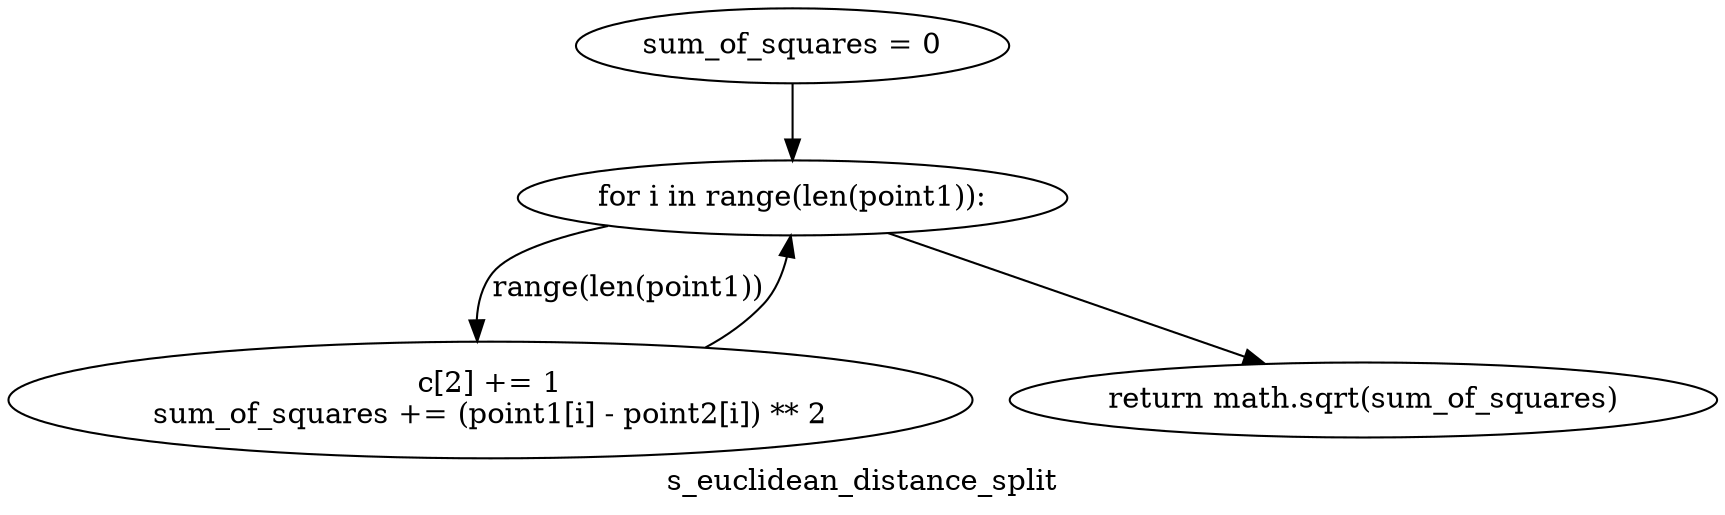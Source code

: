 digraph clusters_euclidean_distance_split {
	graph [bb="0,0,683.73,240.36",
		label=s_euclidean_distance_split,
		lheight=0.22,
		lp="341.86,11.875",
		lwidth=2.07
	];
	node [label="\N"];
	1	[height=0.5,
		label="sum_of_squares = 0
",
		pos="309.34,222.36",
		width=2.4303];
	2	[height=0.5,
		label="for i in range(len(point1)):
",
		pos="309.34,149.36",
		width=2.9293];
	1 -> 2	[pos="e,309.34,167.39 309.34,204.17 309.34,196.59 309.34,187.46 309.34,178.9"];
	3	[height=0.77585,
		label="c[2] += 1
sum_of_squares += (point1[i] - point2[i]) ** 2
",
		pos="195.34,51.681",
		width=5.4261];
	2 -> 3	[label="range(len(point1))",
		lp="241.84,105.49",
		pos="e,186.81,79.992 226.06,137.93 212.88,132.58 200.82,124.75 192.34,113.36 187.64,107.05 185.93,99.269 185.88,91.406"];
	4	[height=0.5,
		label="return math.sqrt(sum_of_squares)
",
		pos="546.34,51.681",
		width=3.8164];
	2 -> 4	[pos="e,505.44,69.191 349.27,132.24 389.37,116.05 451.31,91.047 495.02,73.397"];
	3 -> 2	[pos="e,308.26,131.1 270.87,77.584 280.02,83.059 288.52,89.665 295.34,97.611 300.69,103.86 304.02,111.99 306.07,119.9"];
}
